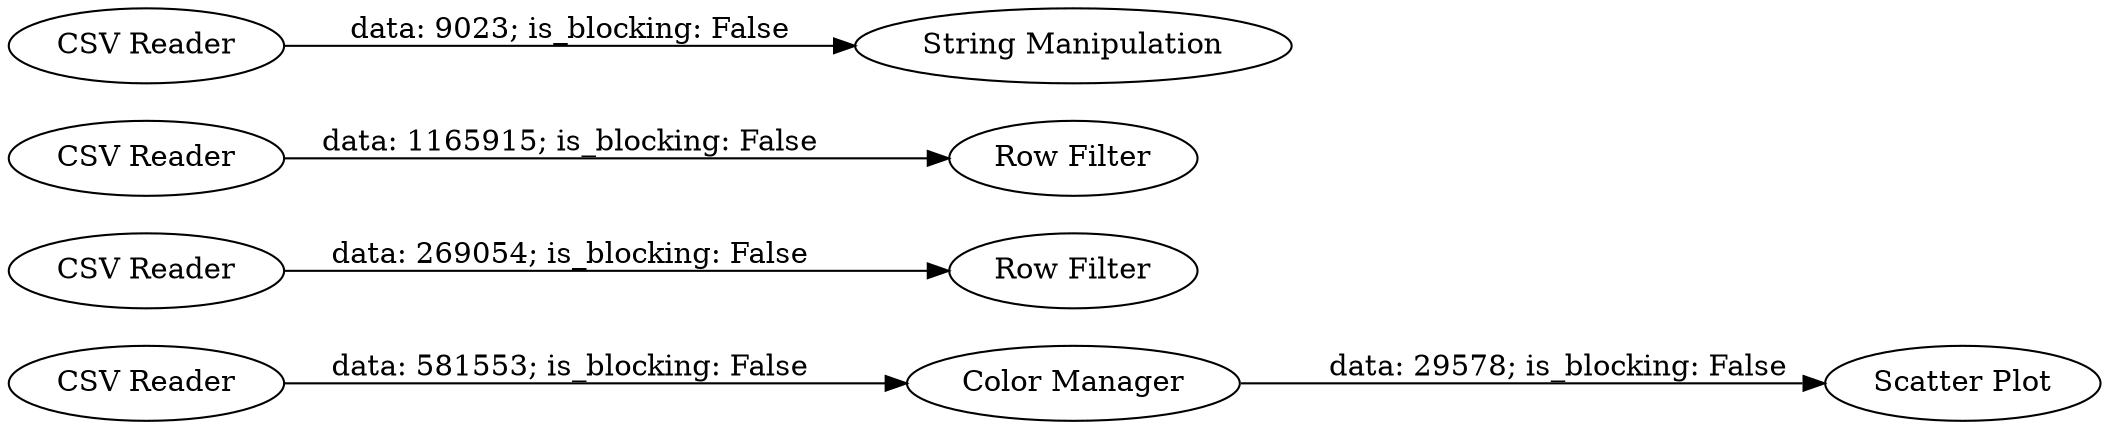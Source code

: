 digraph {
	"2806892108917646085_3" [label="CSV Reader"]
	"2806892108917646085_1" [label="CSV Reader"]
	"2806892108917646085_4" [label="CSV Reader"]
	"2806892108917646085_9" [label="String Manipulation"]
	"2806892108917646085_6" [label="Color Manager"]
	"2806892108917646085_5" [label="Row Filter"]
	"2806892108917646085_8" [label="Row Filter"]
	"2806892108917646085_2" [label="CSV Reader"]
	"2806892108917646085_7" [label="Scatter Plot"]
	"2806892108917646085_6" -> "2806892108917646085_7" [label="data: 29578; is_blocking: False"]
	"2806892108917646085_3" -> "2806892108917646085_6" [label="data: 581553; is_blocking: False"]
	"2806892108917646085_2" -> "2806892108917646085_9" [label="data: 9023; is_blocking: False"]
	"2806892108917646085_4" -> "2806892108917646085_8" [label="data: 1165915; is_blocking: False"]
	"2806892108917646085_1" -> "2806892108917646085_5" [label="data: 269054; is_blocking: False"]
	rankdir=LR
}
